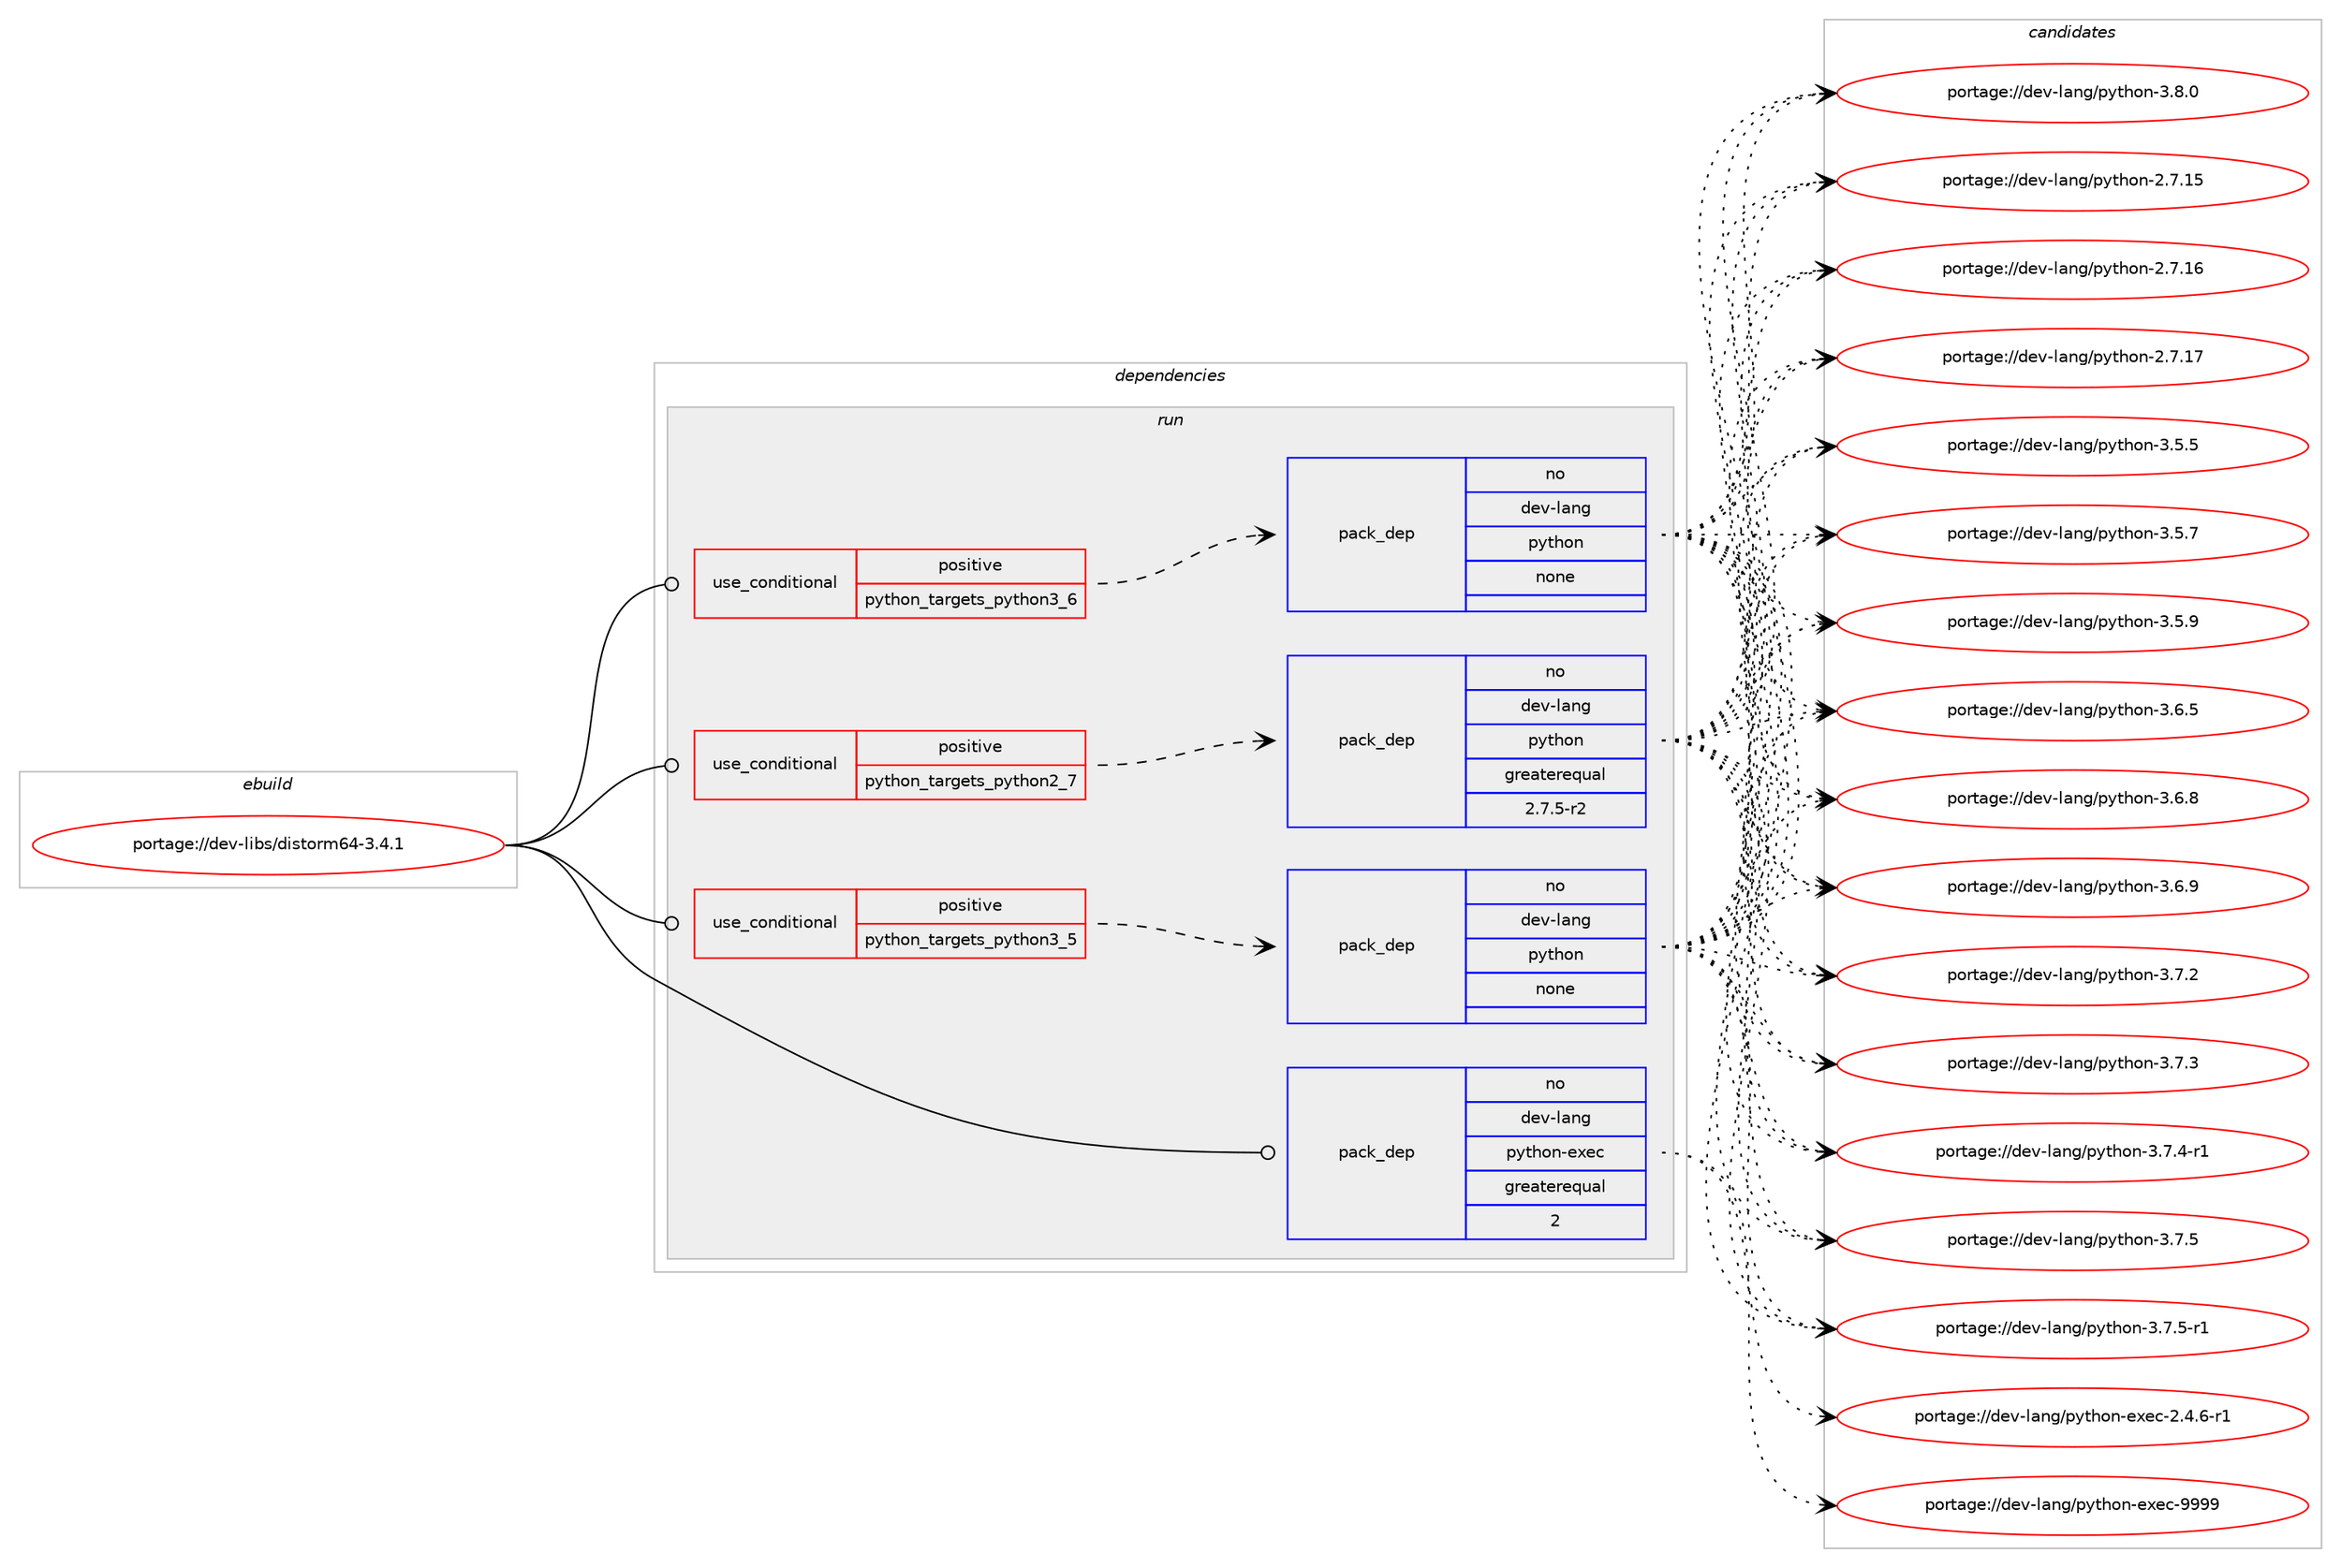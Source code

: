 digraph prolog {

# *************
# Graph options
# *************

newrank=true;
concentrate=true;
compound=true;
graph [rankdir=LR,fontname=Helvetica,fontsize=10,ranksep=1.5];#, ranksep=2.5, nodesep=0.2];
edge  [arrowhead=vee];
node  [fontname=Helvetica,fontsize=10];

# **********
# The ebuild
# **********

subgraph cluster_leftcol {
color=gray;
rank=same;
label=<<i>ebuild</i>>;
id [label="portage://dev-libs/distorm64-3.4.1", color=red, width=4, href="../dev-libs/distorm64-3.4.1.svg"];
}

# ****************
# The dependencies
# ****************

subgraph cluster_midcol {
color=gray;
label=<<i>dependencies</i>>;
subgraph cluster_compile {
fillcolor="#eeeeee";
style=filled;
label=<<i>compile</i>>;
}
subgraph cluster_compileandrun {
fillcolor="#eeeeee";
style=filled;
label=<<i>compile and run</i>>;
}
subgraph cluster_run {
fillcolor="#eeeeee";
style=filled;
label=<<i>run</i>>;
subgraph cond20559 {
dependency98357 [label=<<TABLE BORDER="0" CELLBORDER="1" CELLSPACING="0" CELLPADDING="4"><TR><TD ROWSPAN="3" CELLPADDING="10">use_conditional</TD></TR><TR><TD>positive</TD></TR><TR><TD>python_targets_python2_7</TD></TR></TABLE>>, shape=none, color=red];
subgraph pack74894 {
dependency98358 [label=<<TABLE BORDER="0" CELLBORDER="1" CELLSPACING="0" CELLPADDING="4" WIDTH="220"><TR><TD ROWSPAN="6" CELLPADDING="30">pack_dep</TD></TR><TR><TD WIDTH="110">no</TD></TR><TR><TD>dev-lang</TD></TR><TR><TD>python</TD></TR><TR><TD>greaterequal</TD></TR><TR><TD>2.7.5-r2</TD></TR></TABLE>>, shape=none, color=blue];
}
dependency98357:e -> dependency98358:w [weight=20,style="dashed",arrowhead="vee"];
}
id:e -> dependency98357:w [weight=20,style="solid",arrowhead="odot"];
subgraph cond20560 {
dependency98359 [label=<<TABLE BORDER="0" CELLBORDER="1" CELLSPACING="0" CELLPADDING="4"><TR><TD ROWSPAN="3" CELLPADDING="10">use_conditional</TD></TR><TR><TD>positive</TD></TR><TR><TD>python_targets_python3_5</TD></TR></TABLE>>, shape=none, color=red];
subgraph pack74895 {
dependency98360 [label=<<TABLE BORDER="0" CELLBORDER="1" CELLSPACING="0" CELLPADDING="4" WIDTH="220"><TR><TD ROWSPAN="6" CELLPADDING="30">pack_dep</TD></TR><TR><TD WIDTH="110">no</TD></TR><TR><TD>dev-lang</TD></TR><TR><TD>python</TD></TR><TR><TD>none</TD></TR><TR><TD></TD></TR></TABLE>>, shape=none, color=blue];
}
dependency98359:e -> dependency98360:w [weight=20,style="dashed",arrowhead="vee"];
}
id:e -> dependency98359:w [weight=20,style="solid",arrowhead="odot"];
subgraph cond20561 {
dependency98361 [label=<<TABLE BORDER="0" CELLBORDER="1" CELLSPACING="0" CELLPADDING="4"><TR><TD ROWSPAN="3" CELLPADDING="10">use_conditional</TD></TR><TR><TD>positive</TD></TR><TR><TD>python_targets_python3_6</TD></TR></TABLE>>, shape=none, color=red];
subgraph pack74896 {
dependency98362 [label=<<TABLE BORDER="0" CELLBORDER="1" CELLSPACING="0" CELLPADDING="4" WIDTH="220"><TR><TD ROWSPAN="6" CELLPADDING="30">pack_dep</TD></TR><TR><TD WIDTH="110">no</TD></TR><TR><TD>dev-lang</TD></TR><TR><TD>python</TD></TR><TR><TD>none</TD></TR><TR><TD></TD></TR></TABLE>>, shape=none, color=blue];
}
dependency98361:e -> dependency98362:w [weight=20,style="dashed",arrowhead="vee"];
}
id:e -> dependency98361:w [weight=20,style="solid",arrowhead="odot"];
subgraph pack74897 {
dependency98363 [label=<<TABLE BORDER="0" CELLBORDER="1" CELLSPACING="0" CELLPADDING="4" WIDTH="220"><TR><TD ROWSPAN="6" CELLPADDING="30">pack_dep</TD></TR><TR><TD WIDTH="110">no</TD></TR><TR><TD>dev-lang</TD></TR><TR><TD>python-exec</TD></TR><TR><TD>greaterequal</TD></TR><TR><TD>2</TD></TR></TABLE>>, shape=none, color=blue];
}
id:e -> dependency98363:w [weight=20,style="solid",arrowhead="odot"];
}
}

# **************
# The candidates
# **************

subgraph cluster_choices {
rank=same;
color=gray;
label=<<i>candidates</i>>;

subgraph choice74894 {
color=black;
nodesep=1;
choiceportage10010111845108971101034711212111610411111045504655464953 [label="portage://dev-lang/python-2.7.15", color=red, width=4,href="../dev-lang/python-2.7.15.svg"];
choiceportage10010111845108971101034711212111610411111045504655464954 [label="portage://dev-lang/python-2.7.16", color=red, width=4,href="../dev-lang/python-2.7.16.svg"];
choiceportage10010111845108971101034711212111610411111045504655464955 [label="portage://dev-lang/python-2.7.17", color=red, width=4,href="../dev-lang/python-2.7.17.svg"];
choiceportage100101118451089711010347112121116104111110455146534653 [label="portage://dev-lang/python-3.5.5", color=red, width=4,href="../dev-lang/python-3.5.5.svg"];
choiceportage100101118451089711010347112121116104111110455146534655 [label="portage://dev-lang/python-3.5.7", color=red, width=4,href="../dev-lang/python-3.5.7.svg"];
choiceportage100101118451089711010347112121116104111110455146534657 [label="portage://dev-lang/python-3.5.9", color=red, width=4,href="../dev-lang/python-3.5.9.svg"];
choiceportage100101118451089711010347112121116104111110455146544653 [label="portage://dev-lang/python-3.6.5", color=red, width=4,href="../dev-lang/python-3.6.5.svg"];
choiceportage100101118451089711010347112121116104111110455146544656 [label="portage://dev-lang/python-3.6.8", color=red, width=4,href="../dev-lang/python-3.6.8.svg"];
choiceportage100101118451089711010347112121116104111110455146544657 [label="portage://dev-lang/python-3.6.9", color=red, width=4,href="../dev-lang/python-3.6.9.svg"];
choiceportage100101118451089711010347112121116104111110455146554650 [label="portage://dev-lang/python-3.7.2", color=red, width=4,href="../dev-lang/python-3.7.2.svg"];
choiceportage100101118451089711010347112121116104111110455146554651 [label="portage://dev-lang/python-3.7.3", color=red, width=4,href="../dev-lang/python-3.7.3.svg"];
choiceportage1001011184510897110103471121211161041111104551465546524511449 [label="portage://dev-lang/python-3.7.4-r1", color=red, width=4,href="../dev-lang/python-3.7.4-r1.svg"];
choiceportage100101118451089711010347112121116104111110455146554653 [label="portage://dev-lang/python-3.7.5", color=red, width=4,href="../dev-lang/python-3.7.5.svg"];
choiceportage1001011184510897110103471121211161041111104551465546534511449 [label="portage://dev-lang/python-3.7.5-r1", color=red, width=4,href="../dev-lang/python-3.7.5-r1.svg"];
choiceportage100101118451089711010347112121116104111110455146564648 [label="portage://dev-lang/python-3.8.0", color=red, width=4,href="../dev-lang/python-3.8.0.svg"];
dependency98358:e -> choiceportage10010111845108971101034711212111610411111045504655464953:w [style=dotted,weight="100"];
dependency98358:e -> choiceportage10010111845108971101034711212111610411111045504655464954:w [style=dotted,weight="100"];
dependency98358:e -> choiceportage10010111845108971101034711212111610411111045504655464955:w [style=dotted,weight="100"];
dependency98358:e -> choiceportage100101118451089711010347112121116104111110455146534653:w [style=dotted,weight="100"];
dependency98358:e -> choiceportage100101118451089711010347112121116104111110455146534655:w [style=dotted,weight="100"];
dependency98358:e -> choiceportage100101118451089711010347112121116104111110455146534657:w [style=dotted,weight="100"];
dependency98358:e -> choiceportage100101118451089711010347112121116104111110455146544653:w [style=dotted,weight="100"];
dependency98358:e -> choiceportage100101118451089711010347112121116104111110455146544656:w [style=dotted,weight="100"];
dependency98358:e -> choiceportage100101118451089711010347112121116104111110455146544657:w [style=dotted,weight="100"];
dependency98358:e -> choiceportage100101118451089711010347112121116104111110455146554650:w [style=dotted,weight="100"];
dependency98358:e -> choiceportage100101118451089711010347112121116104111110455146554651:w [style=dotted,weight="100"];
dependency98358:e -> choiceportage1001011184510897110103471121211161041111104551465546524511449:w [style=dotted,weight="100"];
dependency98358:e -> choiceportage100101118451089711010347112121116104111110455146554653:w [style=dotted,weight="100"];
dependency98358:e -> choiceportage1001011184510897110103471121211161041111104551465546534511449:w [style=dotted,weight="100"];
dependency98358:e -> choiceportage100101118451089711010347112121116104111110455146564648:w [style=dotted,weight="100"];
}
subgraph choice74895 {
color=black;
nodesep=1;
choiceportage10010111845108971101034711212111610411111045504655464953 [label="portage://dev-lang/python-2.7.15", color=red, width=4,href="../dev-lang/python-2.7.15.svg"];
choiceportage10010111845108971101034711212111610411111045504655464954 [label="portage://dev-lang/python-2.7.16", color=red, width=4,href="../dev-lang/python-2.7.16.svg"];
choiceportage10010111845108971101034711212111610411111045504655464955 [label="portage://dev-lang/python-2.7.17", color=red, width=4,href="../dev-lang/python-2.7.17.svg"];
choiceportage100101118451089711010347112121116104111110455146534653 [label="portage://dev-lang/python-3.5.5", color=red, width=4,href="../dev-lang/python-3.5.5.svg"];
choiceportage100101118451089711010347112121116104111110455146534655 [label="portage://dev-lang/python-3.5.7", color=red, width=4,href="../dev-lang/python-3.5.7.svg"];
choiceportage100101118451089711010347112121116104111110455146534657 [label="portage://dev-lang/python-3.5.9", color=red, width=4,href="../dev-lang/python-3.5.9.svg"];
choiceportage100101118451089711010347112121116104111110455146544653 [label="portage://dev-lang/python-3.6.5", color=red, width=4,href="../dev-lang/python-3.6.5.svg"];
choiceportage100101118451089711010347112121116104111110455146544656 [label="portage://dev-lang/python-3.6.8", color=red, width=4,href="../dev-lang/python-3.6.8.svg"];
choiceportage100101118451089711010347112121116104111110455146544657 [label="portage://dev-lang/python-3.6.9", color=red, width=4,href="../dev-lang/python-3.6.9.svg"];
choiceportage100101118451089711010347112121116104111110455146554650 [label="portage://dev-lang/python-3.7.2", color=red, width=4,href="../dev-lang/python-3.7.2.svg"];
choiceportage100101118451089711010347112121116104111110455146554651 [label="portage://dev-lang/python-3.7.3", color=red, width=4,href="../dev-lang/python-3.7.3.svg"];
choiceportage1001011184510897110103471121211161041111104551465546524511449 [label="portage://dev-lang/python-3.7.4-r1", color=red, width=4,href="../dev-lang/python-3.7.4-r1.svg"];
choiceportage100101118451089711010347112121116104111110455146554653 [label="portage://dev-lang/python-3.7.5", color=red, width=4,href="../dev-lang/python-3.7.5.svg"];
choiceportage1001011184510897110103471121211161041111104551465546534511449 [label="portage://dev-lang/python-3.7.5-r1", color=red, width=4,href="../dev-lang/python-3.7.5-r1.svg"];
choiceportage100101118451089711010347112121116104111110455146564648 [label="portage://dev-lang/python-3.8.0", color=red, width=4,href="../dev-lang/python-3.8.0.svg"];
dependency98360:e -> choiceportage10010111845108971101034711212111610411111045504655464953:w [style=dotted,weight="100"];
dependency98360:e -> choiceportage10010111845108971101034711212111610411111045504655464954:w [style=dotted,weight="100"];
dependency98360:e -> choiceportage10010111845108971101034711212111610411111045504655464955:w [style=dotted,weight="100"];
dependency98360:e -> choiceportage100101118451089711010347112121116104111110455146534653:w [style=dotted,weight="100"];
dependency98360:e -> choiceportage100101118451089711010347112121116104111110455146534655:w [style=dotted,weight="100"];
dependency98360:e -> choiceportage100101118451089711010347112121116104111110455146534657:w [style=dotted,weight="100"];
dependency98360:e -> choiceportage100101118451089711010347112121116104111110455146544653:w [style=dotted,weight="100"];
dependency98360:e -> choiceportage100101118451089711010347112121116104111110455146544656:w [style=dotted,weight="100"];
dependency98360:e -> choiceportage100101118451089711010347112121116104111110455146544657:w [style=dotted,weight="100"];
dependency98360:e -> choiceportage100101118451089711010347112121116104111110455146554650:w [style=dotted,weight="100"];
dependency98360:e -> choiceportage100101118451089711010347112121116104111110455146554651:w [style=dotted,weight="100"];
dependency98360:e -> choiceportage1001011184510897110103471121211161041111104551465546524511449:w [style=dotted,weight="100"];
dependency98360:e -> choiceportage100101118451089711010347112121116104111110455146554653:w [style=dotted,weight="100"];
dependency98360:e -> choiceportage1001011184510897110103471121211161041111104551465546534511449:w [style=dotted,weight="100"];
dependency98360:e -> choiceportage100101118451089711010347112121116104111110455146564648:w [style=dotted,weight="100"];
}
subgraph choice74896 {
color=black;
nodesep=1;
choiceportage10010111845108971101034711212111610411111045504655464953 [label="portage://dev-lang/python-2.7.15", color=red, width=4,href="../dev-lang/python-2.7.15.svg"];
choiceportage10010111845108971101034711212111610411111045504655464954 [label="portage://dev-lang/python-2.7.16", color=red, width=4,href="../dev-lang/python-2.7.16.svg"];
choiceportage10010111845108971101034711212111610411111045504655464955 [label="portage://dev-lang/python-2.7.17", color=red, width=4,href="../dev-lang/python-2.7.17.svg"];
choiceportage100101118451089711010347112121116104111110455146534653 [label="portage://dev-lang/python-3.5.5", color=red, width=4,href="../dev-lang/python-3.5.5.svg"];
choiceportage100101118451089711010347112121116104111110455146534655 [label="portage://dev-lang/python-3.5.7", color=red, width=4,href="../dev-lang/python-3.5.7.svg"];
choiceportage100101118451089711010347112121116104111110455146534657 [label="portage://dev-lang/python-3.5.9", color=red, width=4,href="../dev-lang/python-3.5.9.svg"];
choiceportage100101118451089711010347112121116104111110455146544653 [label="portage://dev-lang/python-3.6.5", color=red, width=4,href="../dev-lang/python-3.6.5.svg"];
choiceportage100101118451089711010347112121116104111110455146544656 [label="portage://dev-lang/python-3.6.8", color=red, width=4,href="../dev-lang/python-3.6.8.svg"];
choiceportage100101118451089711010347112121116104111110455146544657 [label="portage://dev-lang/python-3.6.9", color=red, width=4,href="../dev-lang/python-3.6.9.svg"];
choiceportage100101118451089711010347112121116104111110455146554650 [label="portage://dev-lang/python-3.7.2", color=red, width=4,href="../dev-lang/python-3.7.2.svg"];
choiceportage100101118451089711010347112121116104111110455146554651 [label="portage://dev-lang/python-3.7.3", color=red, width=4,href="../dev-lang/python-3.7.3.svg"];
choiceportage1001011184510897110103471121211161041111104551465546524511449 [label="portage://dev-lang/python-3.7.4-r1", color=red, width=4,href="../dev-lang/python-3.7.4-r1.svg"];
choiceportage100101118451089711010347112121116104111110455146554653 [label="portage://dev-lang/python-3.7.5", color=red, width=4,href="../dev-lang/python-3.7.5.svg"];
choiceportage1001011184510897110103471121211161041111104551465546534511449 [label="portage://dev-lang/python-3.7.5-r1", color=red, width=4,href="../dev-lang/python-3.7.5-r1.svg"];
choiceportage100101118451089711010347112121116104111110455146564648 [label="portage://dev-lang/python-3.8.0", color=red, width=4,href="../dev-lang/python-3.8.0.svg"];
dependency98362:e -> choiceportage10010111845108971101034711212111610411111045504655464953:w [style=dotted,weight="100"];
dependency98362:e -> choiceportage10010111845108971101034711212111610411111045504655464954:w [style=dotted,weight="100"];
dependency98362:e -> choiceportage10010111845108971101034711212111610411111045504655464955:w [style=dotted,weight="100"];
dependency98362:e -> choiceportage100101118451089711010347112121116104111110455146534653:w [style=dotted,weight="100"];
dependency98362:e -> choiceportage100101118451089711010347112121116104111110455146534655:w [style=dotted,weight="100"];
dependency98362:e -> choiceportage100101118451089711010347112121116104111110455146534657:w [style=dotted,weight="100"];
dependency98362:e -> choiceportage100101118451089711010347112121116104111110455146544653:w [style=dotted,weight="100"];
dependency98362:e -> choiceportage100101118451089711010347112121116104111110455146544656:w [style=dotted,weight="100"];
dependency98362:e -> choiceportage100101118451089711010347112121116104111110455146544657:w [style=dotted,weight="100"];
dependency98362:e -> choiceportage100101118451089711010347112121116104111110455146554650:w [style=dotted,weight="100"];
dependency98362:e -> choiceportage100101118451089711010347112121116104111110455146554651:w [style=dotted,weight="100"];
dependency98362:e -> choiceportage1001011184510897110103471121211161041111104551465546524511449:w [style=dotted,weight="100"];
dependency98362:e -> choiceportage100101118451089711010347112121116104111110455146554653:w [style=dotted,weight="100"];
dependency98362:e -> choiceportage1001011184510897110103471121211161041111104551465546534511449:w [style=dotted,weight="100"];
dependency98362:e -> choiceportage100101118451089711010347112121116104111110455146564648:w [style=dotted,weight="100"];
}
subgraph choice74897 {
color=black;
nodesep=1;
choiceportage10010111845108971101034711212111610411111045101120101994550465246544511449 [label="portage://dev-lang/python-exec-2.4.6-r1", color=red, width=4,href="../dev-lang/python-exec-2.4.6-r1.svg"];
choiceportage10010111845108971101034711212111610411111045101120101994557575757 [label="portage://dev-lang/python-exec-9999", color=red, width=4,href="../dev-lang/python-exec-9999.svg"];
dependency98363:e -> choiceportage10010111845108971101034711212111610411111045101120101994550465246544511449:w [style=dotted,weight="100"];
dependency98363:e -> choiceportage10010111845108971101034711212111610411111045101120101994557575757:w [style=dotted,weight="100"];
}
}

}
